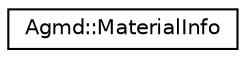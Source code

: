 digraph "Graphical Class Hierarchy"
{
  edge [fontname="Helvetica",fontsize="10",labelfontname="Helvetica",labelfontsize="10"];
  node [fontname="Helvetica",fontsize="10",shape=record];
  rankdir="LR";
  Node1 [label="Agmd::MaterialInfo",height=0.2,width=0.4,color="black", fillcolor="white", style="filled",URL="$struct_agmd_1_1_material_info.html"];
}
